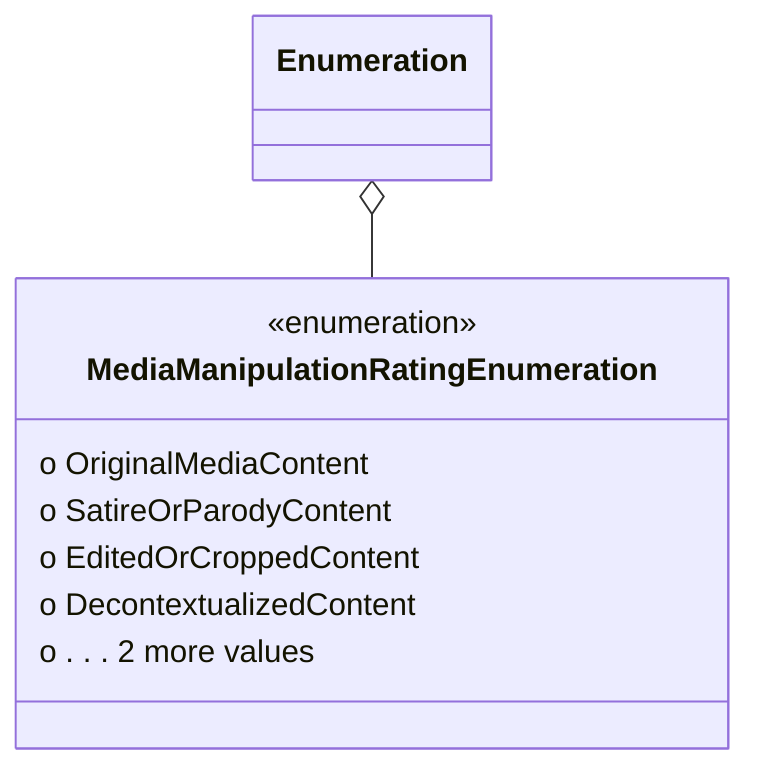 classDiagram
Enumeration o-- MediaManipulationRatingEnumeration
  class MediaManipulationRatingEnumeration {
<<enumeration>>
  o OriginalMediaContent
  o SatireOrParodyContent
  o EditedOrCroppedContent
  o DecontextualizedContent
  o . . . 2 more values
}